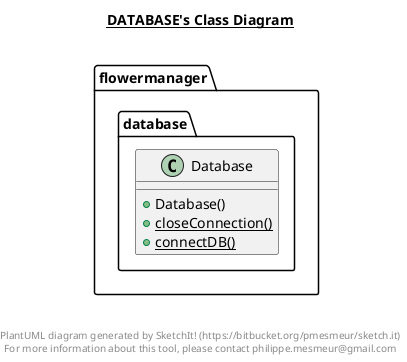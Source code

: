 @startuml

title __DATABASE's Class Diagram__\n

  namespace flowermanager {
    namespace database {
      class flowermanager.database.Database {
          + Database()
          {static} + closeConnection()
          {static} + connectDB()
      }
    }
  }
  



right footer


PlantUML diagram generated by SketchIt! (https://bitbucket.org/pmesmeur/sketch.it)
For more information about this tool, please contact philippe.mesmeur@gmail.com
endfooter

@enduml
